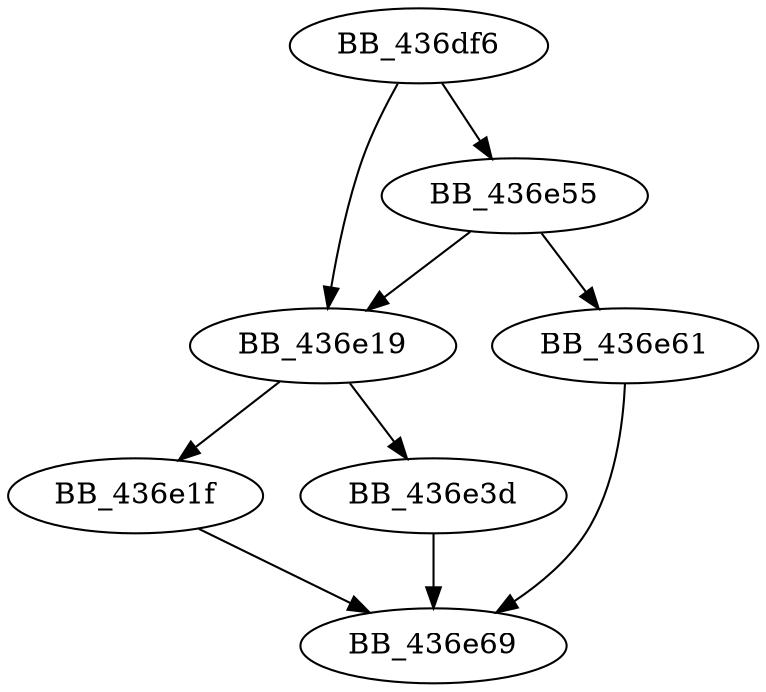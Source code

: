 DiGraph __ftol2{
BB_436df6->BB_436e19
BB_436df6->BB_436e55
BB_436e19->BB_436e1f
BB_436e19->BB_436e3d
BB_436e1f->BB_436e69
BB_436e3d->BB_436e69
BB_436e55->BB_436e19
BB_436e55->BB_436e61
BB_436e61->BB_436e69
}
